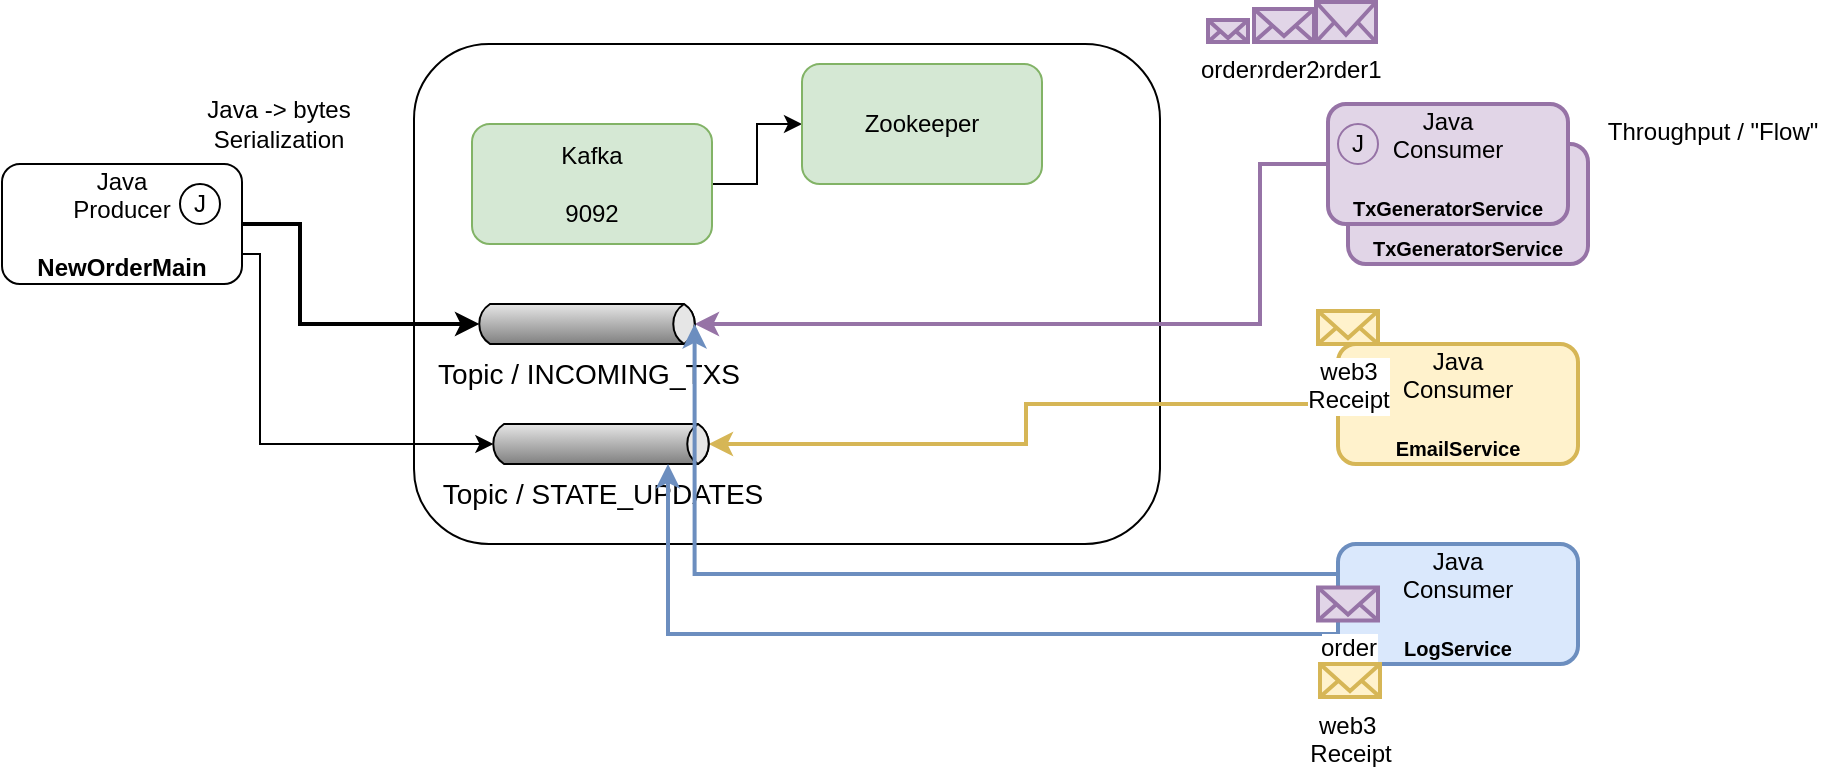<mxfile version="14.1.9" type="device" pages="2"><diagram id="n3qGdE4bEUAagwt0fI0d" name="kafka"><mxGraphModel dx="1872" dy="-504" grid="1" gridSize="10" guides="1" tooltips="1" connect="1" arrows="1" fold="1" page="1" pageScale="1" pageWidth="850" pageHeight="1100" math="0" shadow="0"><root><mxCell id="zMPXYh42mBdRZkIrW2Yv-0"/><mxCell id="zMPXYh42mBdRZkIrW2Yv-1" parent="zMPXYh42mBdRZkIrW2Yv-0"/><mxCell id="zMPXYh42mBdRZkIrW2Yv-2" value="Java&lt;br&gt;Consumer&lt;br&gt;&lt;br&gt;&lt;b&gt;&lt;font style=&quot;font-size: 10px&quot;&gt;TxGeneratorService&lt;/font&gt;&lt;/b&gt;" style="rounded=1;whiteSpace=wrap;html=1;fillColor=#e1d5e7;strokeColor=#9673a6;strokeWidth=2;" vertex="1" parent="zMPXYh42mBdRZkIrW2Yv-1"><mxGeometry x="524" y="1240" width="120" height="60" as="geometry"/></mxCell><mxCell id="zMPXYh42mBdRZkIrW2Yv-3" value="" style="rounded=1;whiteSpace=wrap;html=1;" vertex="1" parent="zMPXYh42mBdRZkIrW2Yv-1"><mxGeometry x="57" y="1190" width="373" height="250" as="geometry"/></mxCell><mxCell id="zMPXYh42mBdRZkIrW2Yv-4" style="edgeStyle=orthogonalEdgeStyle;rounded=0;orthogonalLoop=1;jettySize=auto;html=1;exitX=1;exitY=0.5;exitDx=0;exitDy=0;entryX=0;entryY=0.5;entryDx=0;entryDy=0;" edge="1" parent="zMPXYh42mBdRZkIrW2Yv-1" source="zMPXYh42mBdRZkIrW2Yv-5" target="zMPXYh42mBdRZkIrW2Yv-6"><mxGeometry relative="1" as="geometry"/></mxCell><mxCell id="zMPXYh42mBdRZkIrW2Yv-5" value="Kafka&lt;br&gt;&lt;br&gt;9092" style="rounded=1;whiteSpace=wrap;html=1;fillColor=#d5e8d4;strokeColor=#82b366;" vertex="1" parent="zMPXYh42mBdRZkIrW2Yv-1"><mxGeometry x="86" y="1230" width="120" height="60" as="geometry"/></mxCell><mxCell id="zMPXYh42mBdRZkIrW2Yv-6" value="Zookeeper" style="rounded=1;whiteSpace=wrap;html=1;fillColor=#d5e8d4;strokeColor=#82b366;" vertex="1" parent="zMPXYh42mBdRZkIrW2Yv-1"><mxGeometry x="251" y="1200" width="120" height="60" as="geometry"/></mxCell><mxCell id="zMPXYh42mBdRZkIrW2Yv-7" style="edgeStyle=orthogonalEdgeStyle;rounded=0;orthogonalLoop=1;jettySize=auto;html=1;exitX=1;exitY=0.5;exitDx=0;exitDy=0;entryX=0;entryY=0.5;entryDx=2.7;entryDy=0;entryPerimeter=0;strokeWidth=2;" edge="1" parent="zMPXYh42mBdRZkIrW2Yv-1" source="zMPXYh42mBdRZkIrW2Yv-9" target="zMPXYh42mBdRZkIrW2Yv-12"><mxGeometry relative="1" as="geometry"><Array as="points"><mxPoint y="1280"/><mxPoint y="1330"/></Array></mxGeometry></mxCell><mxCell id="zMPXYh42mBdRZkIrW2Yv-8" style="edgeStyle=orthogonalEdgeStyle;rounded=0;orthogonalLoop=1;jettySize=auto;html=1;exitX=1;exitY=0.75;exitDx=0;exitDy=0;entryX=0;entryY=0.5;entryDx=2.7;entryDy=0;entryPerimeter=0;" edge="1" parent="zMPXYh42mBdRZkIrW2Yv-1" source="zMPXYh42mBdRZkIrW2Yv-9" target="zMPXYh42mBdRZkIrW2Yv-18"><mxGeometry relative="1" as="geometry"><Array as="points"><mxPoint x="-20" y="1295"/><mxPoint x="-20" y="1390"/></Array></mxGeometry></mxCell><mxCell id="zMPXYh42mBdRZkIrW2Yv-9" value="Java&lt;br&gt;Producer&lt;br&gt;&lt;br&gt;&lt;b&gt;NewOrderMain&lt;/b&gt;" style="rounded=1;whiteSpace=wrap;html=1;" vertex="1" parent="zMPXYh42mBdRZkIrW2Yv-1"><mxGeometry x="-149" y="1250" width="120" height="60" as="geometry"/></mxCell><mxCell id="zMPXYh42mBdRZkIrW2Yv-10" style="edgeStyle=orthogonalEdgeStyle;rounded=0;orthogonalLoop=1;jettySize=auto;html=1;exitX=0;exitY=0.5;exitDx=0;exitDy=0;entryX=1;entryY=0.5;entryDx=-2.7;entryDy=0;entryPerimeter=0;fillColor=#e1d5e7;strokeColor=#9673a6;strokeWidth=2;" edge="1" parent="zMPXYh42mBdRZkIrW2Yv-1" source="zMPXYh42mBdRZkIrW2Yv-11" target="zMPXYh42mBdRZkIrW2Yv-12"><mxGeometry relative="1" as="geometry"><Array as="points"><mxPoint x="480" y="1250"/><mxPoint x="480" y="1330"/></Array></mxGeometry></mxCell><mxCell id="zMPXYh42mBdRZkIrW2Yv-11" value="Java&lt;br&gt;Consumer&lt;br&gt;&lt;br&gt;&lt;b&gt;&lt;font style=&quot;font-size: 10px&quot;&gt;TxGeneratorService&lt;/font&gt;&lt;/b&gt;" style="rounded=1;whiteSpace=wrap;html=1;fillColor=#e1d5e7;strokeColor=#9673a6;strokeWidth=2;" vertex="1" parent="zMPXYh42mBdRZkIrW2Yv-1"><mxGeometry x="514" y="1220" width="120" height="60" as="geometry"/></mxCell><mxCell id="zMPXYh42mBdRZkIrW2Yv-12" value="&lt;font style=&quot;font-size: 14px&quot;&gt;Topic / INCOMING_TXS&lt;/font&gt;" style="strokeWidth=1;outlineConnect=0;dashed=0;align=center;html=1;fontSize=8;shape=mxgraph.eip.messageChannel;verticalLabelPosition=bottom;labelBackgroundColor=#ffffff;verticalAlign=top;" vertex="1" parent="zMPXYh42mBdRZkIrW2Yv-1"><mxGeometry x="87" y="1320" width="113" height="20" as="geometry"/></mxCell><mxCell id="zMPXYh42mBdRZkIrW2Yv-13" value="J" style="ellipse;whiteSpace=wrap;html=1;aspect=fixed;" vertex="1" parent="zMPXYh42mBdRZkIrW2Yv-1"><mxGeometry x="-60" y="1260" width="20" height="20" as="geometry"/></mxCell><mxCell id="zMPXYh42mBdRZkIrW2Yv-14" value="J" style="ellipse;whiteSpace=wrap;html=1;aspect=fixed;fillColor=#e1d5e7;strokeColor=#9673a6;" vertex="1" parent="zMPXYh42mBdRZkIrW2Yv-1"><mxGeometry x="519" y="1230" width="20" height="20" as="geometry"/></mxCell><mxCell id="zMPXYh42mBdRZkIrW2Yv-15" value="Java -&amp;gt; bytes&lt;br&gt;Serialization" style="text;html=1;align=center;verticalAlign=middle;resizable=0;points=[];autosize=1;" vertex="1" parent="zMPXYh42mBdRZkIrW2Yv-1"><mxGeometry x="-56" y="1215" width="90" height="30" as="geometry"/></mxCell><mxCell id="zMPXYh42mBdRZkIrW2Yv-16" style="edgeStyle=orthogonalEdgeStyle;rounded=0;orthogonalLoop=1;jettySize=auto;html=1;exitX=0;exitY=0.5;exitDx=0;exitDy=0;entryX=1;entryY=0.5;entryDx=-2.7;entryDy=0;entryPerimeter=0;fillColor=#fff2cc;strokeColor=#d6b656;strokeWidth=2;" edge="1" parent="zMPXYh42mBdRZkIrW2Yv-1" source="zMPXYh42mBdRZkIrW2Yv-17" target="zMPXYh42mBdRZkIrW2Yv-18"><mxGeometry relative="1" as="geometry"/></mxCell><mxCell id="zMPXYh42mBdRZkIrW2Yv-17" value="Java&lt;br&gt;Consumer&lt;br&gt;&lt;br&gt;&lt;b&gt;&lt;font style=&quot;font-size: 10px&quot;&gt;EmailService&lt;/font&gt;&lt;/b&gt;" style="rounded=1;whiteSpace=wrap;html=1;fillColor=#fff2cc;strokeColor=#d6b656;strokeWidth=2;" vertex="1" parent="zMPXYh42mBdRZkIrW2Yv-1"><mxGeometry x="519" y="1340" width="120" height="60" as="geometry"/></mxCell><mxCell id="zMPXYh42mBdRZkIrW2Yv-18" value="&lt;font style=&quot;font-size: 14px&quot;&gt;Topic / STATE_UPDATES&lt;/font&gt;" style="strokeWidth=1;outlineConnect=0;dashed=0;align=center;html=1;fontSize=8;shape=mxgraph.eip.messageChannel;verticalLabelPosition=bottom;labelBackgroundColor=#ffffff;verticalAlign=top;" vertex="1" parent="zMPXYh42mBdRZkIrW2Yv-1"><mxGeometry x="94" y="1380" width="113" height="20" as="geometry"/></mxCell><mxCell id="zMPXYh42mBdRZkIrW2Yv-19" style="edgeStyle=orthogonalEdgeStyle;rounded=0;orthogonalLoop=1;jettySize=auto;html=1;exitX=0;exitY=0.25;exitDx=0;exitDy=0;entryX=1;entryY=0.5;entryDx=-2.7;entryDy=0;entryPerimeter=0;fillColor=#dae8fc;strokeColor=#6c8ebf;strokeWidth=2;" edge="1" parent="zMPXYh42mBdRZkIrW2Yv-1" source="zMPXYh42mBdRZkIrW2Yv-21" target="zMPXYh42mBdRZkIrW2Yv-12"><mxGeometry relative="1" as="geometry"/></mxCell><mxCell id="zMPXYh42mBdRZkIrW2Yv-20" style="edgeStyle=orthogonalEdgeStyle;rounded=0;orthogonalLoop=1;jettySize=auto;html=1;exitX=0;exitY=0.75;exitDx=0;exitDy=0;entryX=0;entryY=1;entryDx=90;entryDy=0;entryPerimeter=0;fillColor=#dae8fc;strokeColor=#6c8ebf;strokeWidth=2;" edge="1" parent="zMPXYh42mBdRZkIrW2Yv-1" source="zMPXYh42mBdRZkIrW2Yv-21" target="zMPXYh42mBdRZkIrW2Yv-18"><mxGeometry relative="1" as="geometry"/></mxCell><mxCell id="zMPXYh42mBdRZkIrW2Yv-21" value="Java&lt;br&gt;Consumer&lt;br&gt;&lt;br&gt;&lt;b&gt;&lt;font style=&quot;font-size: 10px&quot;&gt;LogService&lt;/font&gt;&lt;/b&gt;" style="rounded=1;whiteSpace=wrap;html=1;fillColor=#dae8fc;strokeColor=#6c8ebf;strokeWidth=2;" vertex="1" parent="zMPXYh42mBdRZkIrW2Yv-1"><mxGeometry x="519" y="1440" width="120" height="60" as="geometry"/></mxCell><mxCell id="zMPXYh42mBdRZkIrW2Yv-22" value="web3&amp;nbsp;&lt;br&gt;Receipt" style="html=1;verticalLabelPosition=bottom;align=center;labelBackgroundColor=#ffffff;verticalAlign=top;strokeWidth=2;strokeColor=#d6b656;shadow=0;dashed=0;shape=mxgraph.ios7.icons.mail;fillColor=#fff2cc;" vertex="1" parent="zMPXYh42mBdRZkIrW2Yv-1"><mxGeometry x="510" y="1500" width="30" height="16.5" as="geometry"/></mxCell><mxCell id="zMPXYh42mBdRZkIrW2Yv-23" value="order" style="html=1;verticalLabelPosition=bottom;align=center;labelBackgroundColor=#ffffff;verticalAlign=top;strokeWidth=2;strokeColor=#9673a6;shadow=0;dashed=0;shape=mxgraph.ios7.icons.mail;fillColor=#e1d5e7;" vertex="1" parent="zMPXYh42mBdRZkIrW2Yv-1"><mxGeometry x="509" y="1461.75" width="30" height="16.5" as="geometry"/></mxCell><mxCell id="zMPXYh42mBdRZkIrW2Yv-24" value="order1" style="html=1;verticalLabelPosition=bottom;align=center;labelBackgroundColor=#ffffff;verticalAlign=top;strokeWidth=2;strokeColor=#9673a6;shadow=0;dashed=0;shape=mxgraph.ios7.icons.mail;fillColor=#e1d5e7;" vertex="1" parent="zMPXYh42mBdRZkIrW2Yv-1"><mxGeometry x="508" y="1169" width="30" height="20" as="geometry"/></mxCell><mxCell id="zMPXYh42mBdRZkIrW2Yv-25" value="web3 &lt;br&gt;Receipt" style="html=1;verticalLabelPosition=bottom;align=center;labelBackgroundColor=#ffffff;verticalAlign=top;strokeWidth=2;strokeColor=#d6b656;shadow=0;dashed=0;shape=mxgraph.ios7.icons.mail;fillColor=#fff2cc;" vertex="1" parent="zMPXYh42mBdRZkIrW2Yv-1"><mxGeometry x="509" y="1323.5" width="30" height="16.5" as="geometry"/></mxCell><mxCell id="zMPXYh42mBdRZkIrW2Yv-26" value="order2" style="html=1;verticalLabelPosition=bottom;align=center;labelBackgroundColor=#ffffff;verticalAlign=top;strokeWidth=2;strokeColor=#9673a6;shadow=0;dashed=0;shape=mxgraph.ios7.icons.mail;fillColor=#e1d5e7;" vertex="1" parent="zMPXYh42mBdRZkIrW2Yv-1"><mxGeometry x="477" y="1172.5" width="30" height="16.5" as="geometry"/></mxCell><mxCell id="zMPXYh42mBdRZkIrW2Yv-27" value="order" style="html=1;verticalLabelPosition=bottom;align=center;labelBackgroundColor=#ffffff;verticalAlign=top;strokeWidth=2;strokeColor=#9673a6;shadow=0;dashed=0;shape=mxgraph.ios7.icons.mail;fillColor=#e1d5e7;" vertex="1" parent="zMPXYh42mBdRZkIrW2Yv-1"><mxGeometry x="454" y="1178" width="20" height="11" as="geometry"/></mxCell><mxCell id="zMPXYh42mBdRZkIrW2Yv-28" value="Throughput / &quot;Flow&quot;" style="text;html=1;align=center;verticalAlign=middle;resizable=0;points=[];autosize=1;" vertex="1" parent="zMPXYh42mBdRZkIrW2Yv-1"><mxGeometry x="645.5" y="1223.5" width="120" height="20" as="geometry"/></mxCell></root></mxGraphModel></diagram><diagram id="bphE90elKZXlQDXhpLBA" name="topics"><mxGraphModel dx="1872" dy="596" grid="1" gridSize="10" guides="1" tooltips="1" connect="1" arrows="1" fold="1" page="1" pageScale="1" pageWidth="850" pageHeight="1100" math="0" shadow="0"><root><mxCell id="p9B3l1puWNbfCDTP_LuR-0"/><mxCell id="p9B3l1puWNbfCDTP_LuR-1" parent="p9B3l1puWNbfCDTP_LuR-0"/><mxCell id="p9B3l1puWNbfCDTP_LuR-2" value="Submitted Transactions&amp;nbsp;" style="rounded=1;whiteSpace=wrap;html=1;fillColor=#d5e8d4;strokeColor=#82b366;" vertex="1" parent="p9B3l1puWNbfCDTP_LuR-1"><mxGeometry x="50" y="790" width="120" height="60" as="geometry"/></mxCell><mxCell id="p9B3l1puWNbfCDTP_LuR-3" value="Ebook&lt;br&gt;Generator" style="rounded=1;whiteSpace=wrap;html=1;fillColor=#d5e8d4;strokeColor=#82b366;" vertex="1" parent="p9B3l1puWNbfCDTP_LuR-1"><mxGeometry x="490" y="790" width="120" height="60" as="geometry"/></mxCell><mxCell id="p9B3l1puWNbfCDTP_LuR-4" value="&lt;font style=&quot;font-size: 7px&quot;&gt;End User &lt;br&gt;(e.g. SushiSwap User)&lt;/font&gt;" style="text;html=1;align=center;verticalAlign=middle;resizable=0;points=[];autosize=1;" vertex="1" parent="p9B3l1puWNbfCDTP_LuR-1"><mxGeometry x="-26" y="851" width="90" height="40" as="geometry"/></mxCell><mxCell id="p9B3l1puWNbfCDTP_LuR-5" value="Consumer" style="text;html=1;align=center;verticalAlign=middle;resizable=0;points=[];autosize=1;" vertex="1" parent="p9B3l1puWNbfCDTP_LuR-1"><mxGeometry x="539" y="861" width="70" height="20" as="geometry"/></mxCell><mxCell id="p9B3l1puWNbfCDTP_LuR-6" value="Producer" style="text;html=1;align=center;verticalAlign=middle;resizable=0;points=[];autosize=1;" vertex="1" parent="p9B3l1puWNbfCDTP_LuR-1"><mxGeometry x="86" y="861" width="60" height="20" as="geometry"/></mxCell><mxCell id="p9B3l1puWNbfCDTP_LuR-7" value="Message Channel" style="rounded=1;whiteSpace=wrap;html=1;fillColor=#d5e8d4;strokeColor=#82b366;" vertex="1" parent="p9B3l1puWNbfCDTP_LuR-1"><mxGeometry x="220" y="776" width="230" height="124" as="geometry"/></mxCell><mxCell id="p9B3l1puWNbfCDTP_LuR-8" value="Intermediate / Message Broker" style="text;html=1;align=center;verticalAlign=middle;resizable=0;points=[];autosize=1;" vertex="1" parent="p9B3l1puWNbfCDTP_LuR-1"><mxGeometry x="244" y="917" width="180" height="20" as="geometry"/></mxCell><mxCell id="p9B3l1puWNbfCDTP_LuR-9" value="" style="strokeWidth=1;outlineConnect=0;dashed=0;align=center;html=1;fontSize=8;shape=mxgraph.eip.messageChannel;verticalLabelPosition=bottom;labelBackgroundColor=#ffffff;verticalAlign=top;" vertex="1" parent="p9B3l1puWNbfCDTP_LuR-1"><mxGeometry x="240" y="810" width="190" height="20" as="geometry"/></mxCell><mxCell id="p9B3l1puWNbfCDTP_LuR-10" style="edgeStyle=orthogonalEdgeStyle;rounded=0;orthogonalLoop=1;jettySize=auto;html=1;exitX=1;exitY=0.5;exitDx=0;exitDy=0;entryX=0;entryY=0.5;entryDx=2.7;entryDy=0;entryPerimeter=0;" edge="1" parent="p9B3l1puWNbfCDTP_LuR-1" source="p9B3l1puWNbfCDTP_LuR-2" target="p9B3l1puWNbfCDTP_LuR-9"><mxGeometry relative="1" as="geometry"/></mxCell><mxCell id="p9B3l1puWNbfCDTP_LuR-11" style="edgeStyle=orthogonalEdgeStyle;rounded=0;orthogonalLoop=1;jettySize=auto;html=1;exitX=0;exitY=0.5;exitDx=0;exitDy=0;entryX=1;entryY=0.5;entryDx=-2.7;entryDy=0;entryPerimeter=0;" edge="1" parent="p9B3l1puWNbfCDTP_LuR-1" source="p9B3l1puWNbfCDTP_LuR-3" target="p9B3l1puWNbfCDTP_LuR-9"><mxGeometry relative="1" as="geometry"/></mxCell><mxCell id="p9B3l1puWNbfCDTP_LuR-12" value="" style="shape=umlActor;verticalLabelPosition=bottom;labelBackgroundColor=#ffffff;verticalAlign=top;html=1;outlineConnect=0;" vertex="1" parent="p9B3l1puWNbfCDTP_LuR-1"><mxGeometry x="4" y="801" width="30" height="60" as="geometry"/></mxCell><mxCell id="p9B3l1puWNbfCDTP_LuR-14" value="" style="html=1;verticalLabelPosition=bottom;align=center;labelBackgroundColor=#ffffff;verticalAlign=top;strokeWidth=2;strokeColor=#0080F0;shadow=0;dashed=0;shape=mxgraph.ios7.icons.mail;" vertex="1" parent="p9B3l1puWNbfCDTP_LuR-1"><mxGeometry x="325.5" y="788.5" width="30" height="16.5" as="geometry"/></mxCell><mxCell id="p9B3l1puWNbfCDTP_LuR-15" value="" style="html=1;verticalLabelPosition=bottom;align=center;labelBackgroundColor=#ffffff;verticalAlign=top;strokeWidth=2;strokeColor=#0080F0;shadow=0;dashed=0;shape=mxgraph.ios7.icons.mail;" vertex="1" parent="p9B3l1puWNbfCDTP_LuR-1"><mxGeometry x="539" y="805" width="30" height="16.5" as="geometry"/></mxCell><mxCell id="p9B3l1puWNbfCDTP_LuR-16" value="" style="html=1;verticalLabelPosition=bottom;align=center;labelBackgroundColor=#ffffff;verticalAlign=top;strokeWidth=2;strokeColor=#0080F0;shadow=0;dashed=0;shape=mxgraph.ios7.icons.mail;" vertex="1" parent="p9B3l1puWNbfCDTP_LuR-1"><mxGeometry x="585" y="813.5" width="30" height="16.5" as="geometry"/></mxCell><mxCell id="p9B3l1puWNbfCDTP_LuR-17" value="Durable Subscriber&lt;br&gt;Competing Consumers" style="text;html=1;align=center;verticalAlign=middle;resizable=0;points=[];autosize=1;" vertex="1" parent="p9B3l1puWNbfCDTP_LuR-1"><mxGeometry x="510" y="990" width="140" height="30" as="geometry"/></mxCell><mxCell id="p9B3l1puWNbfCDTP_LuR-18" value="Ebook&lt;br&gt;Generator" style="rounded=1;whiteSpace=wrap;html=1;fillColor=#d5e8d4;strokeColor=#82b366;" vertex="1" parent="p9B3l1puWNbfCDTP_LuR-1"><mxGeometry x="500" y="800" width="120" height="60" as="geometry"/></mxCell><mxCell id="p9B3l1puWNbfCDTP_LuR-19" value="Ebook&lt;br&gt;Generator" style="rounded=1;whiteSpace=wrap;html=1;fillColor=#d5e8d4;strokeColor=#82b366;" vertex="1" parent="p9B3l1puWNbfCDTP_LuR-1"><mxGeometry x="510" y="810" width="120" height="60" as="geometry"/></mxCell><mxCell id="p9B3l1puWNbfCDTP_LuR-20" value="BatchTransaction" style="rounded=1;whiteSpace=wrap;html=1;fillColor=#d5e8d4;strokeColor=#82b366;" vertex="1" parent="p9B3l1puWNbfCDTP_LuR-1"><mxGeometry x="520" y="820" width="120" height="60" as="geometry"/></mxCell><mxCell id="p9B3l1puWNbfCDTP_LuR-22" style="edgeStyle=orthogonalEdgeStyle;rounded=0;orthogonalLoop=1;jettySize=auto;html=1;exitX=0;exitY=0.5;exitDx=0;exitDy=0;entryX=0;entryY=1;entryDx=180;entryDy=0;entryPerimeter=0;" edge="1" parent="p9B3l1puWNbfCDTP_LuR-1" source="p9B3l1puWNbfCDTP_LuR-23" target="p9B3l1puWNbfCDTP_LuR-9"><mxGeometry relative="1" as="geometry"/></mxCell><mxCell id="p9B3l1puWNbfCDTP_LuR-23" value="Accounting Systems" style="rounded=1;whiteSpace=wrap;html=1;fillColor=#d5e8d4;strokeColor=#82b366;" vertex="1" parent="p9B3l1puWNbfCDTP_LuR-1"><mxGeometry x="490" y="899" width="135" height="60" as="geometry"/></mxCell><mxCell id="p9B3l1puWNbfCDTP_LuR-24" value="" style="html=1;verticalLabelPosition=bottom;align=center;labelBackgroundColor=#ffffff;verticalAlign=top;strokeWidth=2;strokeColor=#0080F0;shadow=0;dashed=0;shape=mxgraph.ios7.icons.mail;" vertex="1" parent="p9B3l1puWNbfCDTP_LuR-1"><mxGeometry x="678" y="899" width="30" height="16.5" as="geometry"/></mxCell><mxCell id="p9B3l1puWNbfCDTP_LuR-25" value="OrderFinished" style="text;html=1;align=center;verticalAlign=middle;resizable=0;points=[];autosize=1;fillColor=#f8cecc;strokeColor=#b85450;" vertex="1" parent="p9B3l1puWNbfCDTP_LuR-1"><mxGeometry x="65" y="756" width="90" height="20" as="geometry"/></mxCell><mxCell id="p9B3l1puWNbfCDTP_LuR-26" value="OrderFinished" style="text;html=1;align=center;verticalAlign=middle;resizable=0;points=[];autosize=1;fillColor=#e1d5e7;strokeColor=#9673a6;" vertex="1" parent="p9B3l1puWNbfCDTP_LuR-1"><mxGeometry x="495" y="750" width="90" height="20" as="geometry"/></mxCell><mxCell id="p9B3l1puWNbfCDTP_LuR-27" value="Web3 Receipt" style="text;html=1;align=center;verticalAlign=middle;resizable=0;points=[];autosize=1;" vertex="1" parent="p9B3l1puWNbfCDTP_LuR-1"><mxGeometry x="648" y="916.5" width="90" height="20" as="geometry"/></mxCell></root></mxGraphModel></diagram></mxfile>